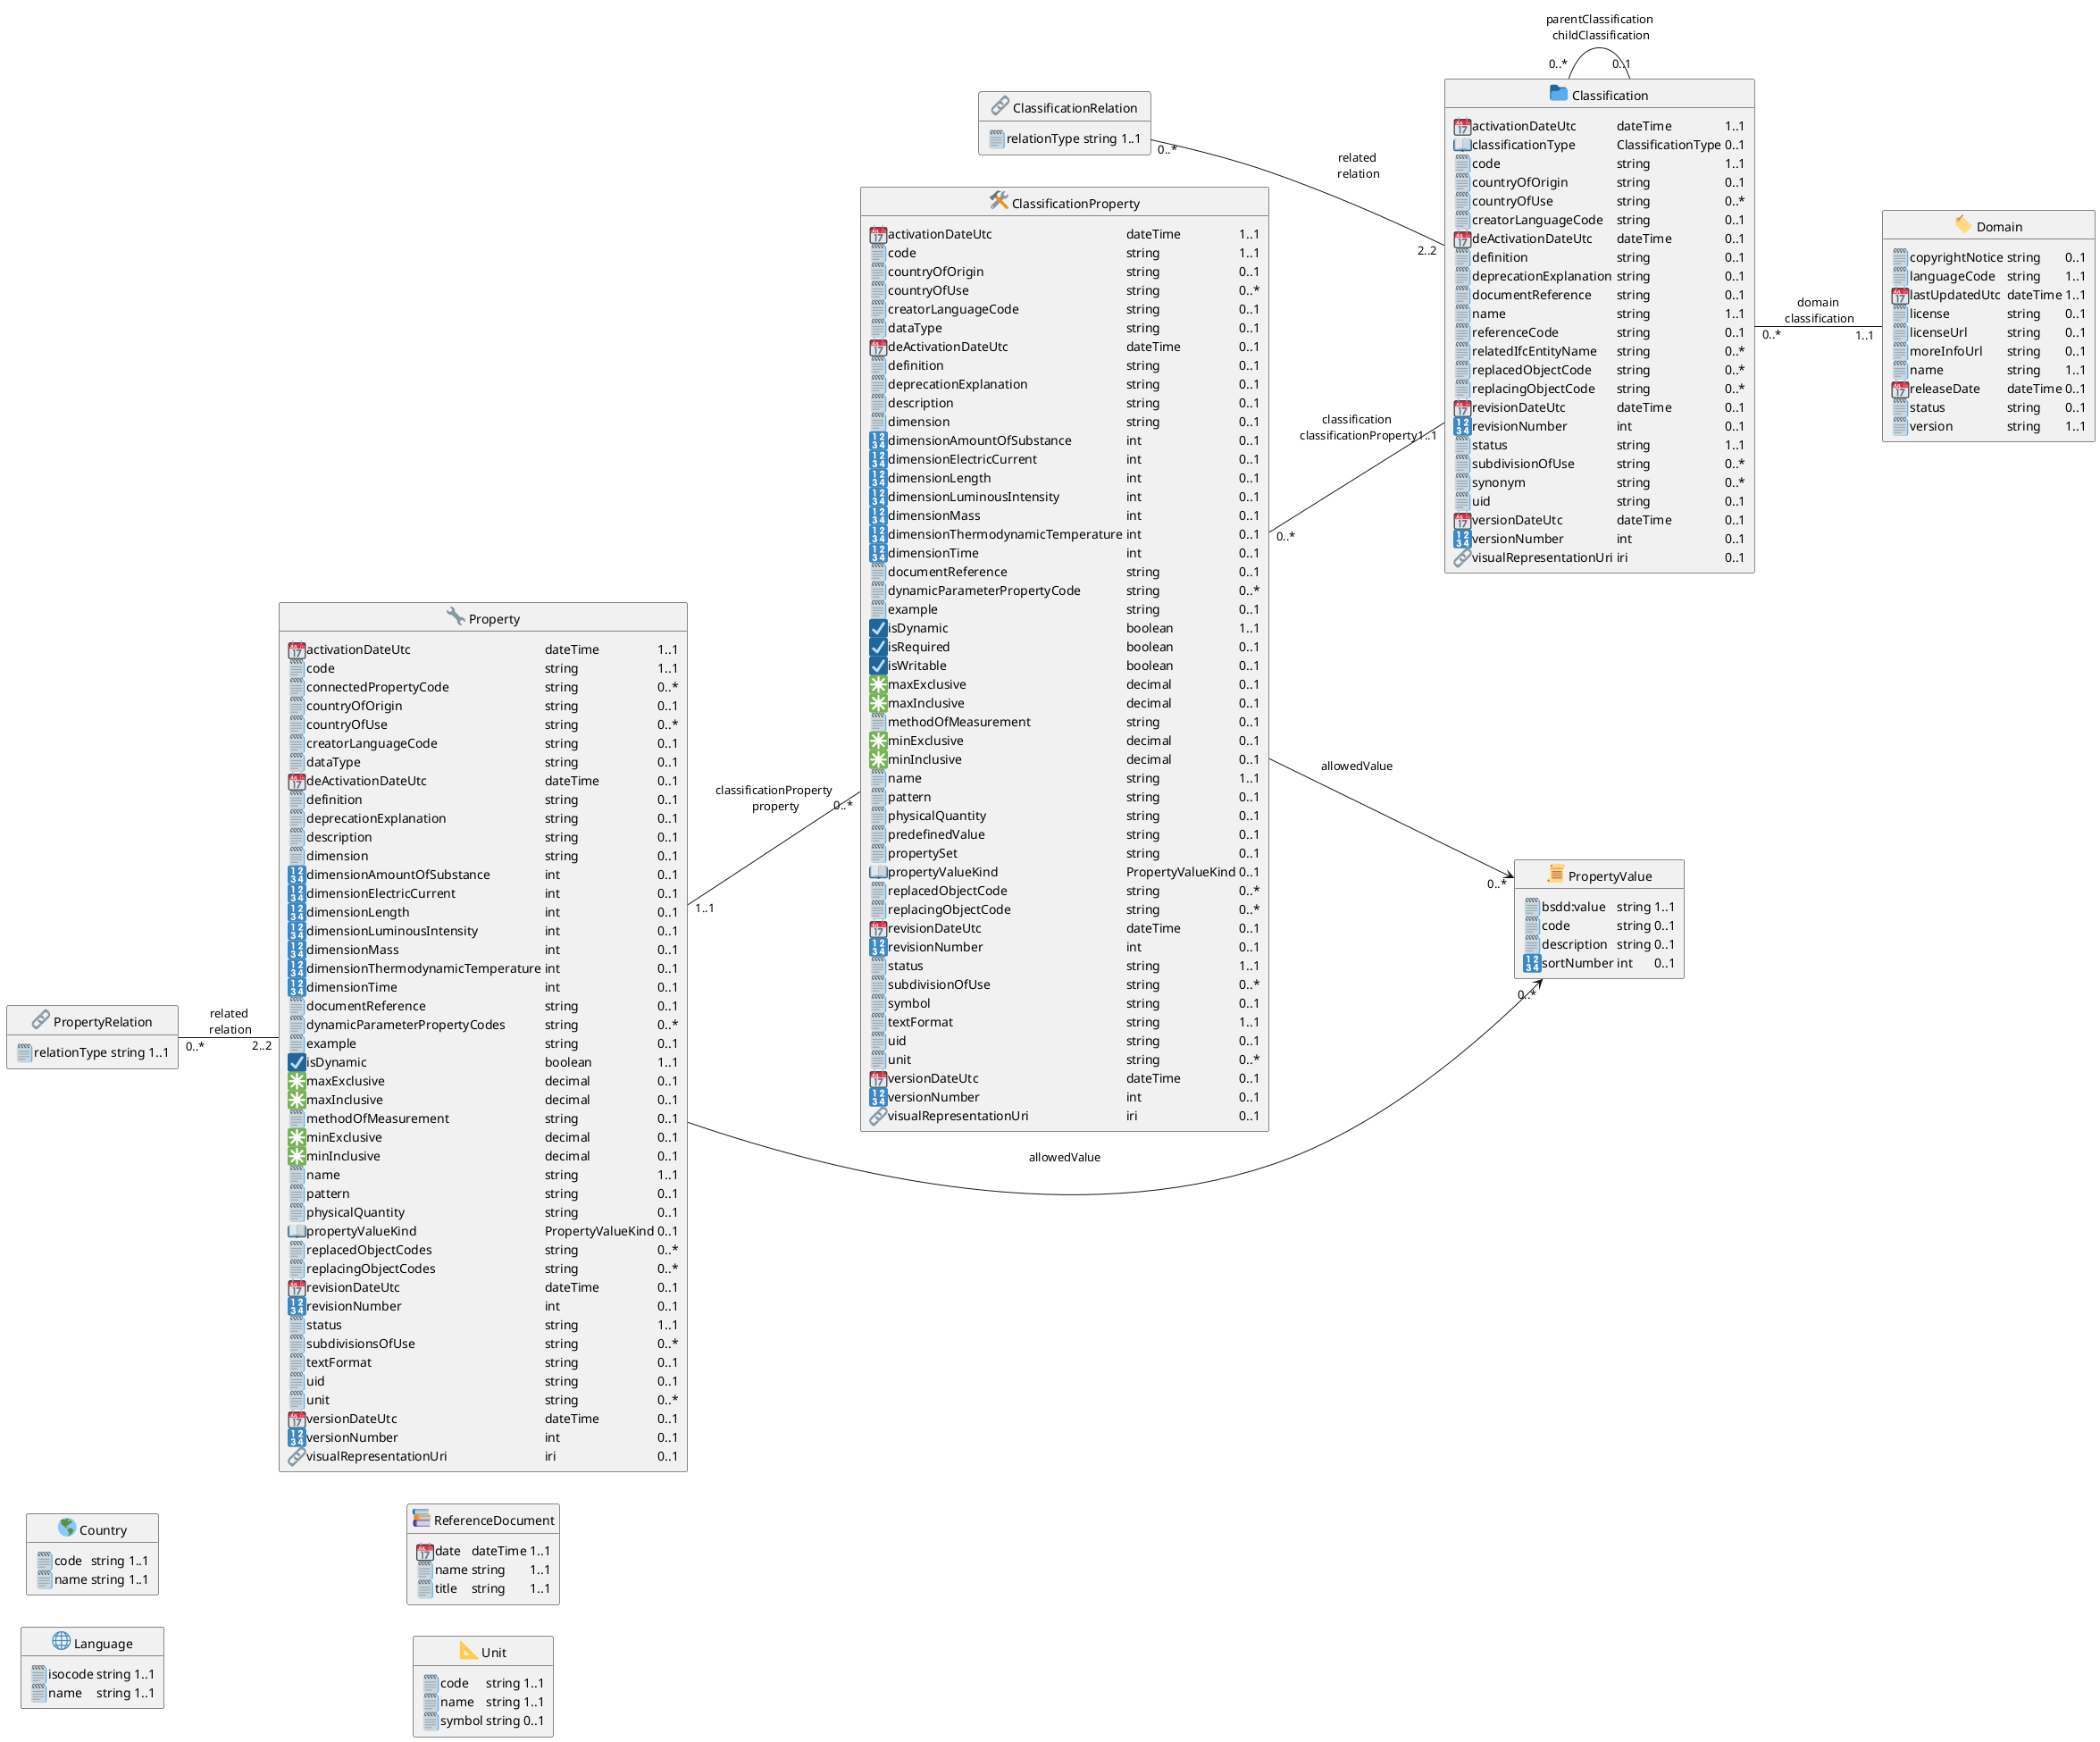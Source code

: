@startuml
hide empty members
hide circle
left to right direction
class "<:file_folder:> Classification" as Classification {
<#transparent,#transparent>|<:calendar:>|activationDateUtc| dateTime| 1..1|
|<:book:>|classificationType| ClassificationType| 0..1|
|<:spiral_notepad:>|code| string| 1..1|
|<:spiral_notepad:>|countryOfOrigin| string| 0..1|
|<:spiral_notepad:>|countryOfUse| string| 0..*|
|<:spiral_notepad:>|creatorLanguageCode| string| 0..1|
|<:calendar:>|deActivationDateUtc| dateTime| 0..1|
|<:spiral_notepad:>|definition| string| 0..1|
|<:spiral_notepad:>|deprecationExplanation| string| 0..1|
|<:spiral_notepad:>|documentReference| string| 0..1|
|<:spiral_notepad:>|name| string| 1..1|
|<:spiral_notepad:>|referenceCode| string| 0..1|
|<:spiral_notepad:>|relatedIfcEntityName| string| 0..*|
|<:spiral_notepad:>|replacedObjectCode| string| 0..*|
|<:spiral_notepad:>|replacingObjectCode| string| 0..*|
|<:calendar:>|revisionDateUtc| dateTime| 0..1|
|<:1234:>|revisionNumber| int| 0..1|
|<:spiral_notepad:>|status| string| 1..1|
|<:spiral_notepad:>|subdivisionOfUse| string| 0..*|
|<:spiral_notepad:>|synonym| string| 0..*|
|<:spiral_notepad:>|uid| string| 0..1|
|<:calendar:>|versionDateUtc| dateTime| 0..1|
|<:1234:>|versionNumber| int| 0..1|
|<:link:>|visualRepresentationUri| iri| 0..1|
}

class "<:hammer_and_wrench:> ClassificationProperty" as ClassificationProperty {
<#transparent,#transparent>|<:calendar:>|activationDateUtc| dateTime| 1..1|
|<:spiral_notepad:>|code| string| 1..1|
|<:spiral_notepad:>|countryOfOrigin| string| 0..1|
|<:spiral_notepad:>|countryOfUse| string| 0..*|
|<:spiral_notepad:>|creatorLanguageCode| string| 0..1|
|<:spiral_notepad:>|dataType| string| 0..1|
|<:calendar:>|deActivationDateUtc| dateTime| 0..1|
|<:spiral_notepad:>|definition| string| 0..1|
|<:spiral_notepad:>|deprecationExplanation| string| 0..1|
|<:spiral_notepad:>|description| string| 0..1|
|<:spiral_notepad:>|dimension| string| 0..1|
|<:1234:>|dimensionAmountOfSubstance| int| 0..1|
|<:1234:>|dimensionElectricCurrent| int| 0..1|
|<:1234:>|dimensionLength| int| 0..1|
|<:1234:>|dimensionLuminousIntensity| int| 0..1|
|<:1234:>|dimensionMass| int| 0..1|
|<:1234:>|dimensionThermodynamicTemperature| int| 0..1|
|<:1234:>|dimensionTime| int| 0..1|
|<:spiral_notepad:>|documentReference| string| 0..1|
|<:spiral_notepad:>|dynamicParameterPropertyCode| string| 0..*|
|<:spiral_notepad:>|example| string| 0..1|
|<:ballot_box_with_check:>|isDynamic| boolean| 1..1|
|<:ballot_box_with_check:>|isRequired| boolean| 0..1|
|<:ballot_box_with_check:>|isWritable| boolean| 0..1|
|<:eight_spoked_asterisk:>|maxExclusive| decimal| 0..1|
|<:eight_spoked_asterisk:>|maxInclusive| decimal| 0..1|
|<:spiral_notepad:>|methodOfMeasurement| string| 0..1|
|<:eight_spoked_asterisk:>|minExclusive| decimal| 0..1|
|<:eight_spoked_asterisk:>|minInclusive| decimal| 0..1|
|<:spiral_notepad:>|name| string| 1..1|
|<:spiral_notepad:>|pattern| string| 0..1|
|<:spiral_notepad:>|physicalQuantity| string| 0..1|
|<:spiral_notepad:>|predefinedValue| string| 0..1|
|<:spiral_notepad:>|propertySet| string| 0..1|
|<:book:>|propertyValueKind| PropertyValueKind| 0..1|
|<:spiral_notepad:>|replacedObjectCode| string| 0..*|
|<:spiral_notepad:>|replacingObjectCode| string| 0..*|
|<:calendar:>|revisionDateUtc| dateTime| 0..1|
|<:1234:>|revisionNumber| int| 0..1|
|<:spiral_notepad:>|status| string| 1..1|
|<:spiral_notepad:>|subdivisionOfUse| string| 0..*|
|<:spiral_notepad:>|symbol| string| 0..1|
|<:spiral_notepad:>|textFormat| string| 1..1|
|<:spiral_notepad:>|uid| string| 0..1|
|<:spiral_notepad:>|unit| string| 0..*|
|<:calendar:>|versionDateUtc| dateTime| 0..1|
|<:1234:>|versionNumber| int| 0..1|
|<:link:>|visualRepresentationUri| iri| 0..1|
}

class "<:link:> ClassificationRelation" as ClassificationRelation {
<#transparent,#transparent>|<:spiral_notepad:>|relationType| string| 1..1|
}

class "<:earth_americas:> Country" as Country {
<#transparent,#transparent>|<:spiral_notepad:>|code| string| 1..1|
|<:spiral_notepad:>|name| string| 1..1|
}

class "<:label:> Domain" as Domain {
<#transparent,#transparent>|<:spiral_notepad:>|copyrightNotice| string| 0..1|
|<:spiral_notepad:>|languageCode| string| 1..1|
|<:calendar:>|lastUpdatedUtc| dateTime| 1..1|
|<:spiral_notepad:>|license| string| 0..1|
|<:spiral_notepad:>|licenseUrl| string| 0..1|
|<:spiral_notepad:>|moreInfoUrl| string| 0..1|
|<:spiral_notepad:>|name| string| 1..1|
|<:calendar:>|releaseDate| dateTime| 0..1|
|<:spiral_notepad:>|status| string| 0..1|
|<:spiral_notepad:>|version| string| 1..1|
}

class "<:globe_with_meridians:> Language" as Language {
<#transparent,#transparent>|<:spiral_notepad:>|isocode| string| 1..1|
|<:spiral_notepad:>|name| string| 1..1|
}

class "<:wrench:> Property" as Property {
<#transparent,#transparent>|<:calendar:>|activationDateUtc| dateTime| 1..1|
|<:spiral_notepad:>|code| string| 1..1|
|<:spiral_notepad:>|connectedPropertyCode| string| 0..*|
|<:spiral_notepad:>|countryOfOrigin| string| 0..1|
|<:spiral_notepad:>|countryOfUse| string| 0..*|
|<:spiral_notepad:>|creatorLanguageCode| string| 0..1|
|<:spiral_notepad:>|dataType| string| 0..1|
|<:calendar:>|deActivationDateUtc| dateTime| 0..1|
|<:spiral_notepad:>|definition| string| 0..1|
|<:spiral_notepad:>|deprecationExplanation| string| 0..1|
|<:spiral_notepad:>|description| string| 0..1|
|<:spiral_notepad:>|dimension| string| 0..1|
|<:1234:>|dimensionAmountOfSubstance| int| 0..1|
|<:1234:>|dimensionElectricCurrent| int| 0..1|
|<:1234:>|dimensionLength| int| 0..1|
|<:1234:>|dimensionLuminousIntensity| int| 0..1|
|<:1234:>|dimensionMass| int| 0..1|
|<:1234:>|dimensionThermodynamicTemperature| int| 0..1|
|<:1234:>|dimensionTime| int| 0..1|
|<:spiral_notepad:>|documentReference| string| 0..1|
|<:spiral_notepad:>|dynamicParameterPropertyCodes| string| 0..*|
|<:spiral_notepad:>|example| string| 0..1|
|<:ballot_box_with_check:>|isDynamic| boolean| 1..1|
|<:eight_spoked_asterisk:>|maxExclusive| decimal| 0..1|
|<:eight_spoked_asterisk:>|maxInclusive| decimal| 0..1|
|<:spiral_notepad:>|methodOfMeasurement| string| 0..1|
|<:eight_spoked_asterisk:>|minExclusive| decimal| 0..1|
|<:eight_spoked_asterisk:>|minInclusive| decimal| 0..1|
|<:spiral_notepad:>|name| string| 1..1|
|<:spiral_notepad:>|pattern| string| 0..1|
|<:spiral_notepad:>|physicalQuantity| string| 0..1|
|<:book:>|propertyValueKind| PropertyValueKind| 0..1|
|<:spiral_notepad:>|replacedObjectCodes| string| 0..*|
|<:spiral_notepad:>|replacingObjectCodes| string| 0..*|
|<:calendar:>|revisionDateUtc| dateTime| 0..1|
|<:1234:>|revisionNumber| int| 0..1|
|<:spiral_notepad:>|status| string| 1..1|
|<:spiral_notepad:>|subdivisionsOfUse| string| 0..*|
|<:spiral_notepad:>|textFormat| string| 0..1|
|<:spiral_notepad:>|uid| string| 0..1|
|<:spiral_notepad:>|unit| string| 0..*|
|<:calendar:>|versionDateUtc| dateTime| 0..1|
|<:1234:>|versionNumber| int| 0..1|
|<:link:>|visualRepresentationUri| iri| 0..1|
}

class "<:link:> PropertyRelation" as PropertyRelation {
<#transparent,#transparent>|<:spiral_notepad:>|relationType| string| 1..1|
}

class "<:scroll:> PropertyValue" as PropertyValue {
<#transparent,#transparent>|<:spiral_notepad:>|bsdd:value| string| 1..1|
|<:spiral_notepad:>|code| string| 0..1|
|<:spiral_notepad:>|description| string| 0..1|
|<:1234:>|sortNumber| int| 0..1|
}

class "<:books:> ReferenceDocument" as ReferenceDocument {
<#transparent,#transparent>|<:calendar:>|date| dateTime| 1..1|
|<:spiral_notepad:>|name| string| 1..1|
|<:spiral_notepad:>|title| string| 1..1|
}

class "<:triangular_ruler:> Unit" as Unit {
<#transparent,#transparent>|<:spiral_notepad:>|code| string| 1..1|
|<:spiral_notepad:>|name| string| 1..1|
|<:spiral_notepad:>|symbol| string| 0..1|
}

Classification             "0..*" --  "1..1" Domain                     : domain\n classification
Classification             "0..*" --  "0..1" Classification             : parentClassification\n childClassification
ClassificationProperty     "0..*" --  "1..1" Classification             : classification\n classificationProperty
ClassificationRelation     "0..*" --  "2..2" Classification             : related\n relation
Property                   "1..1" --  "0..*" ClassificationProperty     : classificationProperty\n property
PropertyRelation           "0..*" --  "2..2" Property                   : related\n relation
ClassificationProperty            --> "0..*" PropertyValue              : allowedValue
Property                          --> "0..*" PropertyValue              : allowedValue
@enduml
